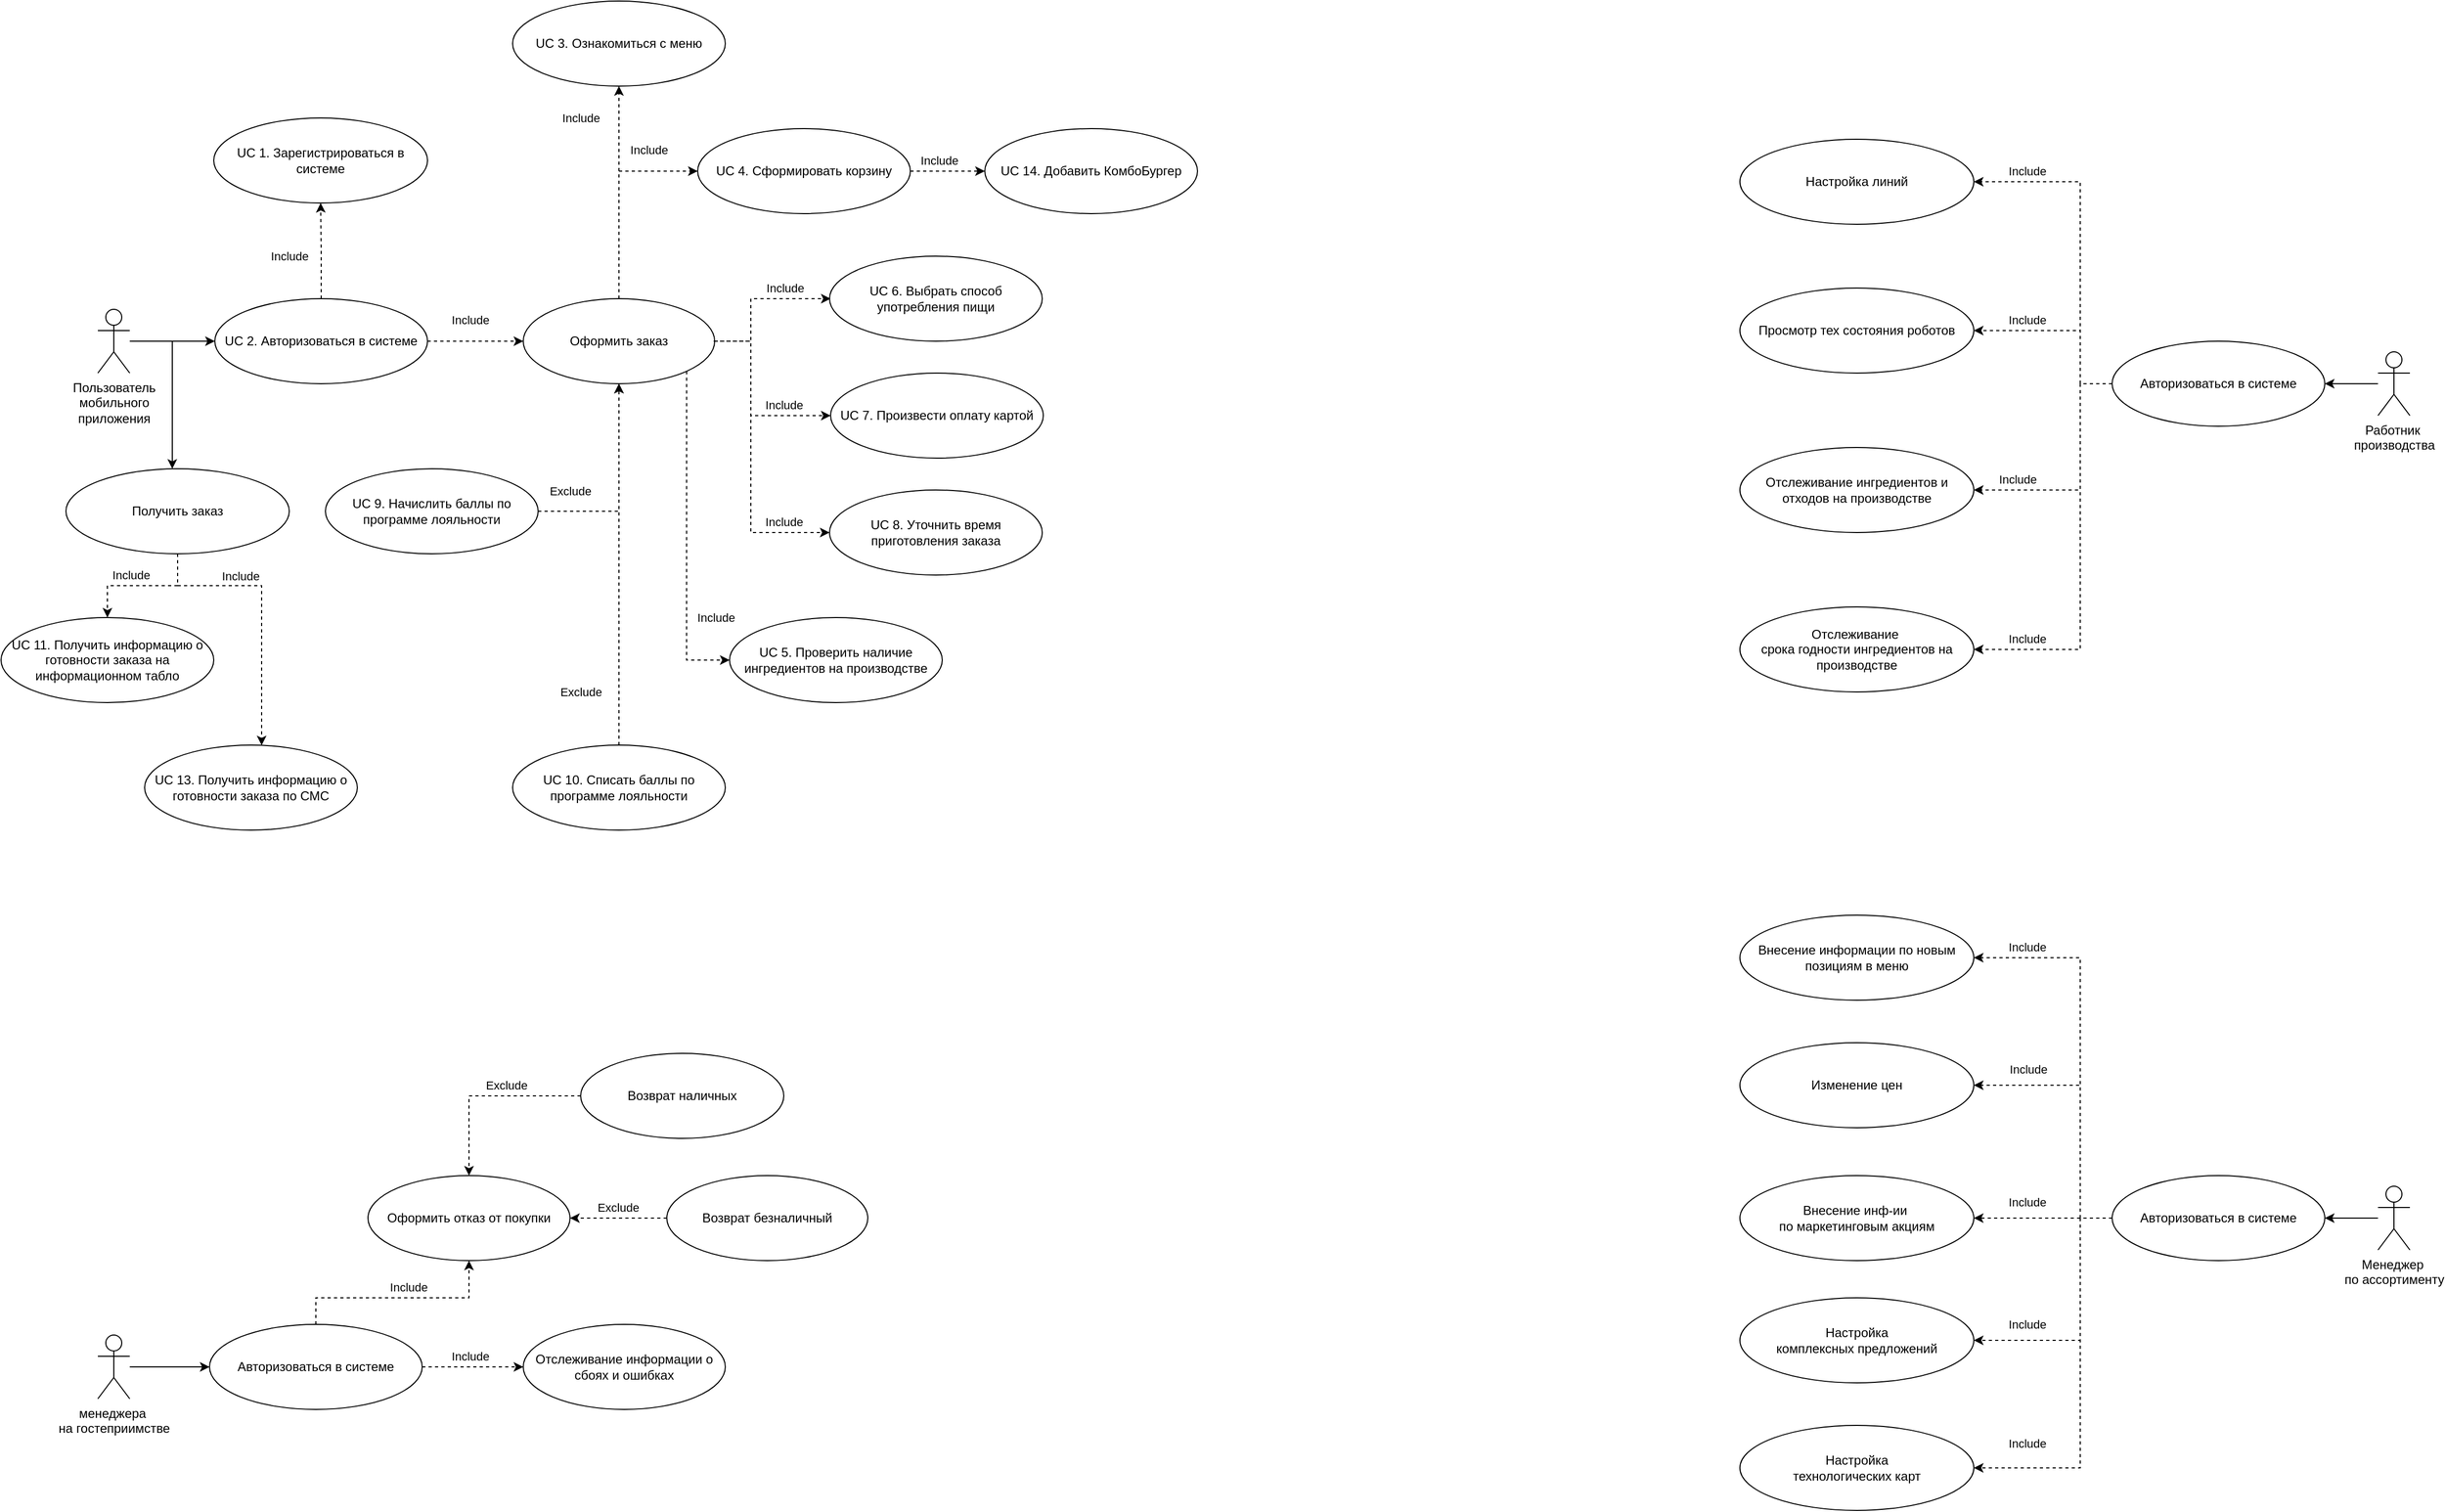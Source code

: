 <mxfile version="24.7.8">
  <diagram name="Use Case Диаграмма" id="fJJq1XX_mRZzDXfVeCcK">
    <mxGraphModel dx="1664" dy="1013" grid="1" gridSize="10" guides="1" tooltips="1" connect="1" arrows="1" fold="1" page="1" pageScale="1" pageWidth="2336" pageHeight="1654" math="0" shadow="0">
      <root>
        <mxCell id="0" />
        <mxCell id="1" parent="0" />
        <mxCell id="2KnxjuEomBfJzouwD6Fb-40" style="edgeStyle=orthogonalEdgeStyle;rounded=0;orthogonalLoop=1;jettySize=auto;html=1;" parent="1" source="2KnxjuEomBfJzouwD6Fb-1" target="WVVziGgROj0bDpGngW4Q-1" edge="1">
          <mxGeometry relative="1" as="geometry">
            <Array as="points">
              <mxPoint x="166" y="360" />
            </Array>
            <mxPoint x="176" y="670" as="targetPoint" />
          </mxGeometry>
        </mxCell>
        <mxCell id="2KnxjuEomBfJzouwD6Fb-1" value="Пользователь&lt;div&gt;мобильного&lt;/div&gt;&lt;div&gt;приложения&lt;/div&gt;" style="shape=umlActor;verticalLabelPosition=bottom;verticalAlign=top;html=1;outlineConnect=0;" parent="1" vertex="1">
          <mxGeometry x="96" y="330" width="30" height="60" as="geometry" />
        </mxCell>
        <mxCell id="2KnxjuEomBfJzouwD6Fb-2" value="UC 3. Ознакомиться с меню" style="ellipse;whiteSpace=wrap;html=1;" parent="1" vertex="1">
          <mxGeometry x="486" y="40" width="200" height="80" as="geometry" />
        </mxCell>
        <mxCell id="WVVziGgROj0bDpGngW4Q-11" style="edgeStyle=orthogonalEdgeStyle;rounded=0;orthogonalLoop=1;jettySize=auto;html=1;entryX=0;entryY=0.5;entryDx=0;entryDy=0;" parent="1" source="2KnxjuEomBfJzouwD6Fb-4" target="fuGRsd_ZNtnHL-tRLTo3-11" edge="1">
          <mxGeometry relative="1" as="geometry" />
        </mxCell>
        <mxCell id="2KnxjuEomBfJzouwD6Fb-4" value="менеджера&amp;nbsp;&lt;div&gt;на гостеприимстве&lt;/div&gt;" style="shape=umlActor;verticalLabelPosition=bottom;verticalAlign=top;html=1;outlineConnect=0;" parent="1" vertex="1">
          <mxGeometry x="96" y="1295" width="30" height="60" as="geometry" />
        </mxCell>
        <mxCell id="2KnxjuEomBfJzouwD6Fb-5" value="Работник&amp;nbsp;&lt;div&gt;производства&lt;/div&gt;" style="shape=umlActor;verticalLabelPosition=bottom;verticalAlign=top;html=1;outlineConnect=0;" parent="1" vertex="1">
          <mxGeometry x="2240" y="370" width="30" height="60" as="geometry" />
        </mxCell>
        <mxCell id="2KnxjuEomBfJzouwD6Fb-22" style="edgeStyle=orthogonalEdgeStyle;rounded=0;orthogonalLoop=1;jettySize=auto;html=1;entryX=0.5;entryY=1;entryDx=0;entryDy=0;dashed=1;exitX=0.5;exitY=0;exitDx=0;exitDy=0;" parent="1" source="2KnxjuEomBfJzouwD6Fb-7" target="2KnxjuEomBfJzouwD6Fb-2" edge="1">
          <mxGeometry relative="1" as="geometry" />
        </mxCell>
        <mxCell id="JKTobScpTLqDX-uIJul1-3" value="Include" style="edgeLabel;html=1;align=center;verticalAlign=middle;resizable=0;points=[];" parent="2KnxjuEomBfJzouwD6Fb-22" vertex="1" connectable="0">
          <mxGeometry x="0.391" y="1" relative="1" as="geometry">
            <mxPoint x="-35" y="-31" as="offset" />
          </mxGeometry>
        </mxCell>
        <mxCell id="2KnxjuEomBfJzouwD6Fb-36" style="edgeStyle=orthogonalEdgeStyle;rounded=0;orthogonalLoop=1;jettySize=auto;html=1;dashed=1;entryX=0;entryY=0.5;entryDx=0;entryDy=0;" parent="1" source="2KnxjuEomBfJzouwD6Fb-7" target="2KnxjuEomBfJzouwD6Fb-17" edge="1">
          <mxGeometry relative="1" as="geometry">
            <Array as="points">
              <mxPoint x="586" y="200" />
            </Array>
          </mxGeometry>
        </mxCell>
        <mxCell id="JKTobScpTLqDX-uIJul1-2" value="Include" style="edgeLabel;html=1;align=center;verticalAlign=middle;resizable=0;points=[];" parent="2KnxjuEomBfJzouwD6Fb-36" vertex="1" connectable="0">
          <mxGeometry x="0.297" y="3" relative="1" as="geometry">
            <mxPoint x="22" y="-17" as="offset" />
          </mxGeometry>
        </mxCell>
        <mxCell id="WVVziGgROj0bDpGngW4Q-5" style="edgeStyle=orthogonalEdgeStyle;rounded=0;orthogonalLoop=1;jettySize=auto;html=1;dashed=1;entryX=0;entryY=0.5;entryDx=0;entryDy=0;exitX=1;exitY=0.5;exitDx=0;exitDy=0;" parent="1" source="2KnxjuEomBfJzouwD6Fb-7" target="2KnxjuEomBfJzouwD6Fb-15" edge="1">
          <mxGeometry relative="1" as="geometry">
            <Array as="points">
              <mxPoint x="710" y="360" />
              <mxPoint x="710" y="430" />
            </Array>
            <mxPoint x="686" y="360" as="sourcePoint" />
            <mxPoint x="797" y="320" as="targetPoint" />
          </mxGeometry>
        </mxCell>
        <mxCell id="JKTobScpTLqDX-uIJul1-1" value="Include" style="edgeLabel;html=1;align=center;verticalAlign=middle;resizable=0;points=[];" parent="WVVziGgROj0bDpGngW4Q-5" vertex="1" connectable="0">
          <mxGeometry x="0.23" y="2" relative="1" as="geometry">
            <mxPoint x="25" y="-8" as="offset" />
          </mxGeometry>
        </mxCell>
        <mxCell id="2KnxjuEomBfJzouwD6Fb-7" value="&lt;div&gt;Оформить заказ&lt;/div&gt;" style="ellipse;whiteSpace=wrap;html=1;" parent="1" vertex="1">
          <mxGeometry x="496" y="320" width="180" height="80" as="geometry" />
        </mxCell>
        <mxCell id="2KnxjuEomBfJzouwD6Fb-15" value="UC 7. Произвести оплату картой" style="ellipse;whiteSpace=wrap;html=1;" parent="1" vertex="1">
          <mxGeometry x="785" y="390" width="200" height="80" as="geometry" />
        </mxCell>
        <mxCell id="2KnxjuEomBfJzouwD6Fb-17" value="UC 4. Сформировать корзину" style="ellipse;whiteSpace=wrap;html=1;" parent="1" vertex="1">
          <mxGeometry x="660" y="160" width="200" height="80" as="geometry" />
        </mxCell>
        <mxCell id="2KnxjuEomBfJzouwD6Fb-37" value="UC 1. Зарегистрироваться в системе" style="ellipse;whiteSpace=wrap;html=1;" parent="1" vertex="1">
          <mxGeometry x="205" y="150" width="201" height="80" as="geometry" />
        </mxCell>
        <mxCell id="WVVziGgROj0bDpGngW4Q-1" value="Получить заказ" style="ellipse;whiteSpace=wrap;html=1;" parent="1" vertex="1">
          <mxGeometry x="66" y="480" width="210" height="80" as="geometry" />
        </mxCell>
        <mxCell id="WVVziGgROj0bDpGngW4Q-10" value="Оформить отказ от покупки" style="ellipse;whiteSpace=wrap;html=1;" parent="1" vertex="1">
          <mxGeometry x="350" y="1145" width="190" height="80" as="geometry" />
        </mxCell>
        <mxCell id="WVVziGgROj0bDpGngW4Q-41" style="edgeStyle=orthogonalEdgeStyle;rounded=0;orthogonalLoop=1;jettySize=auto;html=1;dashed=1;" parent="1" source="WVVziGgROj0bDpGngW4Q-12" target="WVVziGgROj0bDpGngW4Q-10" edge="1">
          <mxGeometry relative="1" as="geometry" />
        </mxCell>
        <mxCell id="JKTobScpTLqDX-uIJul1-8" value="Exclude" style="edgeLabel;html=1;align=center;verticalAlign=middle;resizable=0;points=[];" parent="WVVziGgROj0bDpGngW4Q-41" vertex="1" connectable="0">
          <mxGeometry x="-0.219" y="-2" relative="1" as="geometry">
            <mxPoint y="-8" as="offset" />
          </mxGeometry>
        </mxCell>
        <mxCell id="WVVziGgROj0bDpGngW4Q-12" value="Возврат наличных" style="ellipse;whiteSpace=wrap;html=1;" parent="1" vertex="1">
          <mxGeometry x="550" y="1030" width="191" height="80" as="geometry" />
        </mxCell>
        <mxCell id="WVVziGgROj0bDpGngW4Q-42" style="edgeStyle=orthogonalEdgeStyle;rounded=0;orthogonalLoop=1;jettySize=auto;html=1;dashed=1;" parent="1" source="WVVziGgROj0bDpGngW4Q-13" target="WVVziGgROj0bDpGngW4Q-10" edge="1">
          <mxGeometry relative="1" as="geometry" />
        </mxCell>
        <mxCell id="JKTobScpTLqDX-uIJul1-9" value="Exclude" style="edgeLabel;html=1;align=center;verticalAlign=middle;resizable=0;points=[];" parent="WVVziGgROj0bDpGngW4Q-42" vertex="1" connectable="0">
          <mxGeometry x="0.161" y="-2" relative="1" as="geometry">
            <mxPoint x="7" y="-8" as="offset" />
          </mxGeometry>
        </mxCell>
        <mxCell id="WVVziGgROj0bDpGngW4Q-13" value="Возврат безналичный" style="ellipse;whiteSpace=wrap;html=1;" parent="1" vertex="1">
          <mxGeometry x="631" y="1145" width="189" height="80" as="geometry" />
        </mxCell>
        <mxCell id="WVVziGgROj0bDpGngW4Q-16" value="Отслеживание информации о сбоях и ошибках" style="ellipse;whiteSpace=wrap;html=1;" parent="1" vertex="1">
          <mxGeometry x="496" y="1285" width="190" height="80" as="geometry" />
        </mxCell>
        <mxCell id="WVVziGgROj0bDpGngW4Q-18" value="Просмотр тех состояния роботов" style="ellipse;whiteSpace=wrap;html=1;" parent="1" vertex="1">
          <mxGeometry x="1640" y="310" width="220" height="80" as="geometry" />
        </mxCell>
        <mxCell id="fuGRsd_ZNtnHL-tRLTo3-41" style="edgeStyle=orthogonalEdgeStyle;rounded=0;orthogonalLoop=1;jettySize=auto;html=1;" parent="1" source="WVVziGgROj0bDpGngW4Q-24" target="fuGRsd_ZNtnHL-tRLTo3-40" edge="1">
          <mxGeometry relative="1" as="geometry" />
        </mxCell>
        <mxCell id="WVVziGgROj0bDpGngW4Q-24" value="Менеджер&amp;nbsp;&lt;div&gt;&lt;span style=&quot;background-color: initial;&quot;&gt;по ассортименту&lt;/span&gt;&lt;br&gt;&lt;/div&gt;" style="shape=umlActor;verticalLabelPosition=bottom;verticalAlign=top;html=1;outlineConnect=0;" parent="1" vertex="1">
          <mxGeometry x="2240" y="1155" width="30" height="60" as="geometry" />
        </mxCell>
        <mxCell id="WVVziGgROj0bDpGngW4Q-25" value="Изменение цен" style="ellipse;whiteSpace=wrap;html=1;" parent="1" vertex="1">
          <mxGeometry x="1640" y="1020" width="220" height="80" as="geometry" />
        </mxCell>
        <mxCell id="WVVziGgROj0bDpGngW4Q-26" value="Внесение инф-ии&amp;nbsp;&lt;div&gt;по маркетинговым акциям&lt;/div&gt;" style="ellipse;whiteSpace=wrap;html=1;" parent="1" vertex="1">
          <mxGeometry x="1640" y="1145" width="220" height="80" as="geometry" />
        </mxCell>
        <mxCell id="WVVziGgROj0bDpGngW4Q-27" value="&lt;div&gt;Настройка&lt;/div&gt;&lt;div&gt;комплексных предложений&lt;/div&gt;" style="ellipse;whiteSpace=wrap;html=1;" parent="1" vertex="1">
          <mxGeometry x="1640" y="1260" width="220" height="80" as="geometry" />
        </mxCell>
        <mxCell id="WVVziGgROj0bDpGngW4Q-28" value="Настройка&lt;div&gt;технологических карт&lt;/div&gt;" style="ellipse;whiteSpace=wrap;html=1;" parent="1" vertex="1">
          <mxGeometry x="1640" y="1380" width="220" height="80" as="geometry" />
        </mxCell>
        <mxCell id="RK_-q4mZu8b8Ad0vriyA-3" value="Внесение информации по новым позициям в меню" style="ellipse;whiteSpace=wrap;html=1;" parent="1" vertex="1">
          <mxGeometry x="1640" y="900" width="220" height="80" as="geometry" />
        </mxCell>
        <mxCell id="3RgpwWAc2uI96QLU7Ao8-4" value="Настройка линий" style="ellipse;whiteSpace=wrap;html=1;" parent="1" vertex="1">
          <mxGeometry x="1640" y="170" width="220" height="80" as="geometry" />
        </mxCell>
        <mxCell id="3RgpwWAc2uI96QLU7Ao8-6" value="Отслеживание ингредиентов и отходов на производстве" style="ellipse;whiteSpace=wrap;html=1;" parent="1" vertex="1">
          <mxGeometry x="1640" y="460" width="220" height="80" as="geometry" />
        </mxCell>
        <mxCell id="3RgpwWAc2uI96QLU7Ao8-7" value="Отслеживание&amp;nbsp;&lt;div&gt;срока годности ингредиентов на производстве&lt;/div&gt;" style="ellipse;whiteSpace=wrap;html=1;" parent="1" vertex="1">
          <mxGeometry x="1640" y="610" width="220" height="80" as="geometry" />
        </mxCell>
        <mxCell id="UeGWLzC9heVgN8gd-0fB-1" value="UC 10. Списать баллы по программе лояльности" style="ellipse;whiteSpace=wrap;html=1;" parent="1" vertex="1">
          <mxGeometry x="486" y="740" width="200" height="80" as="geometry" />
        </mxCell>
        <mxCell id="UeGWLzC9heVgN8gd-0fB-2" style="edgeStyle=orthogonalEdgeStyle;rounded=0;orthogonalLoop=1;jettySize=auto;html=1;dashed=1;exitX=0.5;exitY=0;exitDx=0;exitDy=0;entryX=0.5;entryY=1;entryDx=0;entryDy=0;" parent="1" source="UeGWLzC9heVgN8gd-0fB-1" target="2KnxjuEomBfJzouwD6Fb-7" edge="1">
          <mxGeometry relative="1" as="geometry">
            <Array as="points" />
            <mxPoint x="773" y="690" as="sourcePoint" />
            <mxPoint x="666" y="520" as="targetPoint" />
          </mxGeometry>
        </mxCell>
        <mxCell id="UeGWLzC9heVgN8gd-0fB-3" value="Exclude" style="edgeLabel;html=1;align=center;verticalAlign=middle;resizable=0;points=[];" parent="UeGWLzC9heVgN8gd-0fB-2" vertex="1" connectable="0">
          <mxGeometry x="0.471" y="-1" relative="1" as="geometry">
            <mxPoint x="-37" y="200" as="offset" />
          </mxGeometry>
        </mxCell>
        <mxCell id="UeGWLzC9heVgN8gd-0fB-4" value="UC 11. Получить информацию о готовности заказа на информационном табло" style="ellipse;whiteSpace=wrap;html=1;" parent="1" vertex="1">
          <mxGeometry x="5" y="620" width="200" height="80" as="geometry" />
        </mxCell>
        <mxCell id="UeGWLzC9heVgN8gd-0fB-5" style="edgeStyle=orthogonalEdgeStyle;rounded=0;orthogonalLoop=1;jettySize=auto;html=1;dashed=1;exitX=0.5;exitY=1;exitDx=0;exitDy=0;" parent="1" source="WVVziGgROj0bDpGngW4Q-1" target="UeGWLzC9heVgN8gd-0fB-4" edge="1">
          <mxGeometry relative="1" as="geometry">
            <Array as="points" />
            <mxPoint x="170" y="630" as="sourcePoint" />
            <mxPoint x="236" y="690" as="targetPoint" />
          </mxGeometry>
        </mxCell>
        <mxCell id="UeGWLzC9heVgN8gd-0fB-6" value="Include" style="edgeLabel;html=1;align=center;verticalAlign=middle;resizable=0;points=[];" parent="UeGWLzC9heVgN8gd-0fB-5" vertex="1" connectable="0">
          <mxGeometry x="0.23" y="2" relative="1" as="geometry">
            <mxPoint x="3" y="-12" as="offset" />
          </mxGeometry>
        </mxCell>
        <mxCell id="UeGWLzC9heVgN8gd-0fB-10" value="UC 6. Выбрать способ употребления пищи" style="ellipse;whiteSpace=wrap;html=1;" parent="1" vertex="1">
          <mxGeometry x="784" y="280" width="200" height="80" as="geometry" />
        </mxCell>
        <mxCell id="S9_bSr18i5k56wxXJ2rg-1" value="UC 9.&amp;nbsp;Начислить баллы по программе лояльности" style="ellipse;whiteSpace=wrap;html=1;" parent="1" vertex="1">
          <mxGeometry x="310" y="480" width="200" height="80" as="geometry" />
        </mxCell>
        <mxCell id="S9_bSr18i5k56wxXJ2rg-2" style="edgeStyle=orthogonalEdgeStyle;rounded=0;orthogonalLoop=1;jettySize=auto;html=1;dashed=1;exitX=1;exitY=0.5;exitDx=0;exitDy=0;" parent="1" source="S9_bSr18i5k56wxXJ2rg-1" edge="1">
          <mxGeometry relative="1" as="geometry">
            <Array as="points">
              <mxPoint x="586" y="520" />
            </Array>
            <mxPoint x="520" y="650" as="sourcePoint" />
            <mxPoint x="586" y="400" as="targetPoint" />
          </mxGeometry>
        </mxCell>
        <mxCell id="S9_bSr18i5k56wxXJ2rg-3" value="Exclude" style="edgeLabel;html=1;align=center;verticalAlign=middle;resizable=0;points=[];" parent="S9_bSr18i5k56wxXJ2rg-2" vertex="1" connectable="0">
          <mxGeometry x="0.471" y="-1" relative="1" as="geometry">
            <mxPoint x="-47" y="49" as="offset" />
          </mxGeometry>
        </mxCell>
        <mxCell id="fuGRsd_ZNtnHL-tRLTo3-4" style="edgeStyle=orthogonalEdgeStyle;rounded=0;orthogonalLoop=1;jettySize=auto;html=1;dashed=1;entryX=0;entryY=0.5;entryDx=0;entryDy=0;exitX=1;exitY=0.5;exitDx=0;exitDy=0;" parent="1" edge="1">
          <mxGeometry relative="1" as="geometry">
            <Array as="points">
              <mxPoint x="710" y="360" />
              <mxPoint x="710" y="320" />
            </Array>
            <mxPoint x="675" y="360" as="sourcePoint" />
            <mxPoint x="785.0" y="320" as="targetPoint" />
          </mxGeometry>
        </mxCell>
        <mxCell id="fuGRsd_ZNtnHL-tRLTo3-5" value="Include" style="edgeLabel;html=1;align=center;verticalAlign=middle;resizable=0;points=[];" parent="fuGRsd_ZNtnHL-tRLTo3-4" vertex="1" connectable="0">
          <mxGeometry x="0.23" y="2" relative="1" as="geometry">
            <mxPoint x="14" y="-8" as="offset" />
          </mxGeometry>
        </mxCell>
        <mxCell id="fuGRsd_ZNtnHL-tRLTo3-8" style="edgeStyle=orthogonalEdgeStyle;rounded=0;orthogonalLoop=1;jettySize=auto;html=1;dashed=1;exitX=0.5;exitY=0;exitDx=0;exitDy=0;entryX=0.5;entryY=1;entryDx=0;entryDy=0;" parent="1" source="3RgpwWAc2uI96QLU7Ao8-1" target="2KnxjuEomBfJzouwD6Fb-37" edge="1">
          <mxGeometry relative="1" as="geometry">
            <mxPoint x="496" y="320" as="sourcePoint" />
            <mxPoint x="476" y="-10" as="targetPoint" />
            <Array as="points" />
          </mxGeometry>
        </mxCell>
        <mxCell id="fuGRsd_ZNtnHL-tRLTo3-9" value="Include" style="edgeLabel;html=1;align=center;verticalAlign=middle;resizable=0;points=[];" parent="fuGRsd_ZNtnHL-tRLTo3-8" vertex="1" connectable="0">
          <mxGeometry x="0.391" y="1" relative="1" as="geometry">
            <mxPoint x="-29" y="22" as="offset" />
          </mxGeometry>
        </mxCell>
        <mxCell id="fuGRsd_ZNtnHL-tRLTo3-11" value="Авторизоваться в системе" style="ellipse;whiteSpace=wrap;html=1;" parent="1" vertex="1">
          <mxGeometry x="201" y="1285" width="200" height="80" as="geometry" />
        </mxCell>
        <mxCell id="fuGRsd_ZNtnHL-tRLTo3-18" value="" style="edgeStyle=orthogonalEdgeStyle;rounded=0;orthogonalLoop=1;jettySize=auto;html=1;entryX=0;entryY=0.5;entryDx=0;entryDy=0;" parent="1" source="2KnxjuEomBfJzouwD6Fb-1" target="3RgpwWAc2uI96QLU7Ao8-1" edge="1">
          <mxGeometry relative="1" as="geometry">
            <mxPoint x="126" y="360" as="sourcePoint" />
            <mxPoint x="446" y="360" as="targetPoint" />
          </mxGeometry>
        </mxCell>
        <mxCell id="3RgpwWAc2uI96QLU7Ao8-1" value="UC 2.&amp;nbsp;Авторизоваться в системе" style="ellipse;whiteSpace=wrap;html=1;" parent="1" vertex="1">
          <mxGeometry x="206" y="320" width="200" height="80" as="geometry" />
        </mxCell>
        <mxCell id="fuGRsd_ZNtnHL-tRLTo3-19" style="edgeStyle=orthogonalEdgeStyle;rounded=0;orthogonalLoop=1;jettySize=auto;html=1;dashed=1;exitX=1;exitY=0.5;exitDx=0;exitDy=0;" parent="1" source="3RgpwWAc2uI96QLU7Ao8-1" edge="1">
          <mxGeometry relative="1" as="geometry">
            <Array as="points">
              <mxPoint x="476" y="360" />
              <mxPoint x="476" y="360" />
            </Array>
            <mxPoint x="596" y="330" as="sourcePoint" />
            <mxPoint x="496" y="360" as="targetPoint" />
          </mxGeometry>
        </mxCell>
        <mxCell id="fuGRsd_ZNtnHL-tRLTo3-20" value="Include" style="edgeLabel;html=1;align=center;verticalAlign=middle;resizable=0;points=[];" parent="fuGRsd_ZNtnHL-tRLTo3-19" vertex="1" connectable="0">
          <mxGeometry x="0.297" y="3" relative="1" as="geometry">
            <mxPoint x="-19" y="-17" as="offset" />
          </mxGeometry>
        </mxCell>
        <mxCell id="fuGRsd_ZNtnHL-tRLTo3-24" value="Авторизоваться в системе" style="ellipse;whiteSpace=wrap;html=1;" parent="1" vertex="1">
          <mxGeometry x="1990" y="360" width="200" height="80" as="geometry" />
        </mxCell>
        <mxCell id="fuGRsd_ZNtnHL-tRLTo3-27" style="edgeStyle=orthogonalEdgeStyle;rounded=0;orthogonalLoop=1;jettySize=auto;html=1;entryX=1;entryY=0.5;entryDx=0;entryDy=0;" parent="1" source="2KnxjuEomBfJzouwD6Fb-5" target="fuGRsd_ZNtnHL-tRLTo3-24" edge="1">
          <mxGeometry relative="1" as="geometry">
            <mxPoint x="2330" y="370" as="sourcePoint" />
            <mxPoint x="2240" y="530" as="targetPoint" />
          </mxGeometry>
        </mxCell>
        <mxCell id="fuGRsd_ZNtnHL-tRLTo3-28" style="edgeStyle=orthogonalEdgeStyle;rounded=0;orthogonalLoop=1;jettySize=auto;html=1;dashed=1;exitX=0;exitY=0.5;exitDx=0;exitDy=0;entryX=1;entryY=0.5;entryDx=0;entryDy=0;" parent="1" source="fuGRsd_ZNtnHL-tRLTo3-24" target="3RgpwWAc2uI96QLU7Ao8-7" edge="1">
          <mxGeometry relative="1" as="geometry">
            <mxPoint x="1960" y="430" as="sourcePoint" />
            <mxPoint x="2135" y="505" as="targetPoint" />
            <Array as="points">
              <mxPoint x="1960" y="400" />
              <mxPoint x="1960" y="650" />
            </Array>
          </mxGeometry>
        </mxCell>
        <mxCell id="fuGRsd_ZNtnHL-tRLTo3-29" value="Include" style="edgeLabel;html=1;align=center;verticalAlign=middle;resizable=0;points=[];" parent="fuGRsd_ZNtnHL-tRLTo3-28" vertex="1" connectable="0">
          <mxGeometry x="0.391" y="1" relative="1" as="geometry">
            <mxPoint x="-51" y="5" as="offset" />
          </mxGeometry>
        </mxCell>
        <mxCell id="fuGRsd_ZNtnHL-tRLTo3-30" style="edgeStyle=orthogonalEdgeStyle;rounded=0;orthogonalLoop=1;jettySize=auto;html=1;dashed=1;exitX=0;exitY=0.5;exitDx=0;exitDy=0;entryX=1;entryY=0.5;entryDx=0;entryDy=0;" parent="1" source="fuGRsd_ZNtnHL-tRLTo3-24" target="3RgpwWAc2uI96QLU7Ao8-6" edge="1">
          <mxGeometry relative="1" as="geometry">
            <mxPoint x="2020" y="380" as="sourcePoint" />
            <mxPoint x="1870" y="540" as="targetPoint" />
            <Array as="points">
              <mxPoint x="1960" y="400" />
              <mxPoint x="1960" y="500" />
            </Array>
          </mxGeometry>
        </mxCell>
        <mxCell id="fuGRsd_ZNtnHL-tRLTo3-31" value="Include" style="edgeLabel;html=1;align=center;verticalAlign=middle;resizable=0;points=[];" parent="fuGRsd_ZNtnHL-tRLTo3-30" vertex="1" connectable="0">
          <mxGeometry x="0.391" y="1" relative="1" as="geometry">
            <mxPoint x="-29" y="-11" as="offset" />
          </mxGeometry>
        </mxCell>
        <mxCell id="fuGRsd_ZNtnHL-tRLTo3-32" style="edgeStyle=orthogonalEdgeStyle;rounded=0;orthogonalLoop=1;jettySize=auto;html=1;dashed=1;exitX=0;exitY=0.5;exitDx=0;exitDy=0;entryX=1;entryY=0.5;entryDx=0;entryDy=0;" parent="1" source="fuGRsd_ZNtnHL-tRLTo3-24" target="WVVziGgROj0bDpGngW4Q-18" edge="1">
          <mxGeometry relative="1" as="geometry">
            <mxPoint x="2020" y="380" as="sourcePoint" />
            <mxPoint x="1870" y="440" as="targetPoint" />
            <Array as="points">
              <mxPoint x="1960" y="400" />
              <mxPoint x="1960" y="350" />
            </Array>
          </mxGeometry>
        </mxCell>
        <mxCell id="fuGRsd_ZNtnHL-tRLTo3-33" value="Include" style="edgeLabel;html=1;align=center;verticalAlign=middle;resizable=0;points=[];" parent="fuGRsd_ZNtnHL-tRLTo3-32" vertex="1" connectable="0">
          <mxGeometry x="0.391" y="1" relative="1" as="geometry">
            <mxPoint x="-5" y="-11" as="offset" />
          </mxGeometry>
        </mxCell>
        <mxCell id="fuGRsd_ZNtnHL-tRLTo3-34" style="edgeStyle=orthogonalEdgeStyle;rounded=0;orthogonalLoop=1;jettySize=auto;html=1;dashed=1;exitX=0;exitY=0.5;exitDx=0;exitDy=0;entryX=1;entryY=0.5;entryDx=0;entryDy=0;" parent="1" source="fuGRsd_ZNtnHL-tRLTo3-24" target="3RgpwWAc2uI96QLU7Ao8-4" edge="1">
          <mxGeometry relative="1" as="geometry">
            <mxPoint x="2000" y="380" as="sourcePoint" />
            <mxPoint x="1870" y="330" as="targetPoint" />
            <Array as="points">
              <mxPoint x="1960" y="400" />
              <mxPoint x="1960" y="210" />
            </Array>
          </mxGeometry>
        </mxCell>
        <mxCell id="fuGRsd_ZNtnHL-tRLTo3-35" value="Include" style="edgeLabel;html=1;align=center;verticalAlign=middle;resizable=0;points=[];" parent="fuGRsd_ZNtnHL-tRLTo3-34" vertex="1" connectable="0">
          <mxGeometry x="0.391" y="1" relative="1" as="geometry">
            <mxPoint x="-48" y="-11" as="offset" />
          </mxGeometry>
        </mxCell>
        <mxCell id="fuGRsd_ZNtnHL-tRLTo3-36" style="edgeStyle=orthogonalEdgeStyle;rounded=0;orthogonalLoop=1;jettySize=auto;html=1;dashed=1;entryX=0;entryY=0.5;entryDx=0;entryDy=0;exitX=1;exitY=0.5;exitDx=0;exitDy=0;" parent="1" source="fuGRsd_ZNtnHL-tRLTo3-11" target="WVVziGgROj0bDpGngW4Q-16" edge="1">
          <mxGeometry relative="1" as="geometry">
            <Array as="points">
              <mxPoint x="470" y="1325" />
              <mxPoint x="470" y="1325" />
            </Array>
            <mxPoint x="420" y="1320" as="sourcePoint" />
            <mxPoint x="529" y="1390" as="targetPoint" />
          </mxGeometry>
        </mxCell>
        <mxCell id="fuGRsd_ZNtnHL-tRLTo3-37" value="Include" style="edgeLabel;html=1;align=center;verticalAlign=middle;resizable=0;points=[];" parent="fuGRsd_ZNtnHL-tRLTo3-36" vertex="1" connectable="0">
          <mxGeometry x="0.23" y="2" relative="1" as="geometry">
            <mxPoint x="-14" y="-8" as="offset" />
          </mxGeometry>
        </mxCell>
        <mxCell id="fuGRsd_ZNtnHL-tRLTo3-38" style="edgeStyle=orthogonalEdgeStyle;rounded=0;orthogonalLoop=1;jettySize=auto;html=1;dashed=1;entryX=0.5;entryY=1;entryDx=0;entryDy=0;exitX=0.5;exitY=0;exitDx=0;exitDy=0;" parent="1" source="fuGRsd_ZNtnHL-tRLTo3-11" target="WVVziGgROj0bDpGngW4Q-10" edge="1">
          <mxGeometry relative="1" as="geometry">
            <Array as="points">
              <mxPoint x="301" y="1260" />
              <mxPoint x="445" y="1260" />
            </Array>
            <mxPoint x="411" y="1335" as="sourcePoint" />
            <mxPoint x="506" y="1335" as="targetPoint" />
          </mxGeometry>
        </mxCell>
        <mxCell id="fuGRsd_ZNtnHL-tRLTo3-39" value="Include" style="edgeLabel;html=1;align=center;verticalAlign=middle;resizable=0;points=[];" parent="fuGRsd_ZNtnHL-tRLTo3-38" vertex="1" connectable="0">
          <mxGeometry x="0.23" y="2" relative="1" as="geometry">
            <mxPoint x="-14" y="-8" as="offset" />
          </mxGeometry>
        </mxCell>
        <mxCell id="fuGRsd_ZNtnHL-tRLTo3-40" value="Авторизоваться в системе" style="ellipse;whiteSpace=wrap;html=1;" parent="1" vertex="1">
          <mxGeometry x="1990" y="1145" width="200" height="80" as="geometry" />
        </mxCell>
        <mxCell id="fuGRsd_ZNtnHL-tRLTo3-42" style="edgeStyle=orthogonalEdgeStyle;rounded=0;orthogonalLoop=1;jettySize=auto;html=1;dashed=1;exitX=0;exitY=0.5;exitDx=0;exitDy=0;entryX=1;entryY=0.5;entryDx=0;entryDy=0;" parent="1" source="fuGRsd_ZNtnHL-tRLTo3-40" target="WVVziGgROj0bDpGngW4Q-28" edge="1">
          <mxGeometry relative="1" as="geometry">
            <mxPoint x="1990" y="1175" as="sourcePoint" />
            <mxPoint x="1860" y="1425" as="targetPoint" />
            <Array as="points">
              <mxPoint x="1960" y="1185" />
              <mxPoint x="1960" y="1420" />
            </Array>
          </mxGeometry>
        </mxCell>
        <mxCell id="fuGRsd_ZNtnHL-tRLTo3-43" value="Include" style="edgeLabel;html=1;align=center;verticalAlign=middle;resizable=0;points=[];" parent="fuGRsd_ZNtnHL-tRLTo3-42" vertex="1" connectable="0">
          <mxGeometry x="0.391" y="1" relative="1" as="geometry">
            <mxPoint x="-51" y="-12" as="offset" />
          </mxGeometry>
        </mxCell>
        <mxCell id="fuGRsd_ZNtnHL-tRLTo3-44" style="edgeStyle=orthogonalEdgeStyle;rounded=0;orthogonalLoop=1;jettySize=auto;html=1;dashed=1;exitX=0;exitY=0.5;exitDx=0;exitDy=0;entryX=1;entryY=0.5;entryDx=0;entryDy=0;" parent="1" source="fuGRsd_ZNtnHL-tRLTo3-40" target="WVVziGgROj0bDpGngW4Q-27" edge="1">
          <mxGeometry relative="1" as="geometry">
            <mxPoint x="2000" y="1195" as="sourcePoint" />
            <mxPoint x="1870" y="1430" as="targetPoint" />
            <Array as="points">
              <mxPoint x="1960" y="1185" />
              <mxPoint x="1960" y="1300" />
            </Array>
          </mxGeometry>
        </mxCell>
        <mxCell id="fuGRsd_ZNtnHL-tRLTo3-45" value="Include" style="edgeLabel;html=1;align=center;verticalAlign=middle;resizable=0;points=[];" parent="fuGRsd_ZNtnHL-tRLTo3-44" vertex="1" connectable="0">
          <mxGeometry x="0.391" y="1" relative="1" as="geometry">
            <mxPoint x="-25" y="-16" as="offset" />
          </mxGeometry>
        </mxCell>
        <mxCell id="fuGRsd_ZNtnHL-tRLTo3-46" style="edgeStyle=orthogonalEdgeStyle;rounded=0;orthogonalLoop=1;jettySize=auto;html=1;dashed=1;exitX=0;exitY=0.5;exitDx=0;exitDy=0;entryX=1;entryY=0.5;entryDx=0;entryDy=0;" parent="1" source="fuGRsd_ZNtnHL-tRLTo3-40" target="WVVziGgROj0bDpGngW4Q-26" edge="1">
          <mxGeometry relative="1" as="geometry">
            <mxPoint x="2000" y="1195" as="sourcePoint" />
            <mxPoint x="1870" y="1310" as="targetPoint" />
            <Array as="points">
              <mxPoint x="1980" y="1185" />
              <mxPoint x="1980" y="1185" />
            </Array>
          </mxGeometry>
        </mxCell>
        <mxCell id="fuGRsd_ZNtnHL-tRLTo3-47" value="Include" style="edgeLabel;html=1;align=center;verticalAlign=middle;resizable=0;points=[];" parent="fuGRsd_ZNtnHL-tRLTo3-46" vertex="1" connectable="0">
          <mxGeometry x="0.391" y="1" relative="1" as="geometry">
            <mxPoint x="10" y="-16" as="offset" />
          </mxGeometry>
        </mxCell>
        <mxCell id="fuGRsd_ZNtnHL-tRLTo3-48" style="edgeStyle=orthogonalEdgeStyle;rounded=0;orthogonalLoop=1;jettySize=auto;html=1;dashed=1;entryX=1;entryY=0.5;entryDx=0;entryDy=0;exitX=0;exitY=0.5;exitDx=0;exitDy=0;" parent="1" source="fuGRsd_ZNtnHL-tRLTo3-40" target="WVVziGgROj0bDpGngW4Q-25" edge="1">
          <mxGeometry relative="1" as="geometry">
            <mxPoint x="1980" y="1186" as="sourcePoint" />
            <mxPoint x="1870" y="1195" as="targetPoint" />
            <Array as="points">
              <mxPoint x="1960" y="1185" />
              <mxPoint x="1960" y="1060" />
            </Array>
          </mxGeometry>
        </mxCell>
        <mxCell id="fuGRsd_ZNtnHL-tRLTo3-49" value="Include" style="edgeLabel;html=1;align=center;verticalAlign=middle;resizable=0;points=[];" parent="fuGRsd_ZNtnHL-tRLTo3-48" vertex="1" connectable="0">
          <mxGeometry x="0.391" y="1" relative="1" as="geometry">
            <mxPoint x="-27" y="-16" as="offset" />
          </mxGeometry>
        </mxCell>
        <mxCell id="fuGRsd_ZNtnHL-tRLTo3-50" style="edgeStyle=orthogonalEdgeStyle;rounded=0;orthogonalLoop=1;jettySize=auto;html=1;dashed=1;entryX=1;entryY=0.5;entryDx=0;entryDy=0;exitX=0;exitY=0.5;exitDx=0;exitDy=0;" parent="1" source="fuGRsd_ZNtnHL-tRLTo3-40" target="RK_-q4mZu8b8Ad0vriyA-3" edge="1">
          <mxGeometry relative="1" as="geometry">
            <mxPoint x="2000" y="1195" as="sourcePoint" />
            <mxPoint x="1870" y="1070" as="targetPoint" />
            <Array as="points">
              <mxPoint x="1960" y="1185" />
              <mxPoint x="1960" y="940" />
            </Array>
          </mxGeometry>
        </mxCell>
        <mxCell id="fuGRsd_ZNtnHL-tRLTo3-51" value="Include" style="edgeLabel;html=1;align=center;verticalAlign=middle;resizable=0;points=[];" parent="fuGRsd_ZNtnHL-tRLTo3-50" vertex="1" connectable="0">
          <mxGeometry x="0.391" y="1" relative="1" as="geometry">
            <mxPoint x="-49" y="-24" as="offset" />
          </mxGeometry>
        </mxCell>
        <mxCell id="fuGRsd_ZNtnHL-tRLTo3-52" value="UC 8. Уточнить время приготовления заказа" style="ellipse;whiteSpace=wrap;html=1;" parent="1" vertex="1">
          <mxGeometry x="784" y="500" width="200" height="80" as="geometry" />
        </mxCell>
        <mxCell id="fuGRsd_ZNtnHL-tRLTo3-53" style="edgeStyle=orthogonalEdgeStyle;rounded=0;orthogonalLoop=1;jettySize=auto;html=1;dashed=1;entryX=0;entryY=0.5;entryDx=0;entryDy=0;exitX=1;exitY=0.5;exitDx=0;exitDy=0;" parent="1" source="2KnxjuEomBfJzouwD6Fb-7" target="fuGRsd_ZNtnHL-tRLTo3-52" edge="1">
          <mxGeometry relative="1" as="geometry">
            <Array as="points">
              <mxPoint x="710" y="360" />
              <mxPoint x="710" y="540" />
            </Array>
            <mxPoint x="686" y="370" as="sourcePoint" />
            <mxPoint x="795" y="440" as="targetPoint" />
          </mxGeometry>
        </mxCell>
        <mxCell id="fuGRsd_ZNtnHL-tRLTo3-54" value="Include" style="edgeLabel;html=1;align=center;verticalAlign=middle;resizable=0;points=[];" parent="fuGRsd_ZNtnHL-tRLTo3-53" vertex="1" connectable="0">
          <mxGeometry x="0.23" y="2" relative="1" as="geometry">
            <mxPoint x="29" y="27" as="offset" />
          </mxGeometry>
        </mxCell>
        <mxCell id="fuGRsd_ZNtnHL-tRLTo3-55" value="UC 5. Проверить наличие ингредиентов на производстве" style="ellipse;whiteSpace=wrap;html=1;" parent="1" vertex="1">
          <mxGeometry x="690" y="620" width="200" height="80" as="geometry" />
        </mxCell>
        <mxCell id="fuGRsd_ZNtnHL-tRLTo3-56" style="edgeStyle=orthogonalEdgeStyle;rounded=0;orthogonalLoop=1;jettySize=auto;html=1;dashed=1;entryX=0;entryY=0.5;entryDx=0;entryDy=0;exitX=1;exitY=1;exitDx=0;exitDy=0;" parent="1" source="2KnxjuEomBfJzouwD6Fb-7" target="fuGRsd_ZNtnHL-tRLTo3-55" edge="1">
          <mxGeometry relative="1" as="geometry">
            <Array as="points">
              <mxPoint x="650" y="660" />
            </Array>
            <mxPoint x="710" y="390" as="sourcePoint" />
            <mxPoint x="794" y="550" as="targetPoint" />
          </mxGeometry>
        </mxCell>
        <mxCell id="fuGRsd_ZNtnHL-tRLTo3-57" value="Include" style="edgeLabel;html=1;align=center;verticalAlign=middle;resizable=0;points=[];" parent="fuGRsd_ZNtnHL-tRLTo3-56" vertex="1" connectable="0">
          <mxGeometry x="0.23" y="2" relative="1" as="geometry">
            <mxPoint x="25" y="39" as="offset" />
          </mxGeometry>
        </mxCell>
        <mxCell id="fuGRsd_ZNtnHL-tRLTo3-58" value="UC 13. Получить информацию о готовности заказа по СМС" style="ellipse;whiteSpace=wrap;html=1;" parent="1" vertex="1">
          <mxGeometry x="140" y="740" width="200" height="80" as="geometry" />
        </mxCell>
        <mxCell id="fuGRsd_ZNtnHL-tRLTo3-59" style="edgeStyle=orthogonalEdgeStyle;rounded=0;orthogonalLoop=1;jettySize=auto;html=1;dashed=1;exitX=0.5;exitY=1;exitDx=0;exitDy=0;" parent="1" source="WVVziGgROj0bDpGngW4Q-1" target="fuGRsd_ZNtnHL-tRLTo3-58" edge="1">
          <mxGeometry relative="1" as="geometry">
            <Array as="points">
              <mxPoint x="171" y="590" />
              <mxPoint x="250" y="590" />
            </Array>
            <mxPoint x="181" y="630" as="sourcePoint" />
            <mxPoint x="121" y="740" as="targetPoint" />
          </mxGeometry>
        </mxCell>
        <mxCell id="fuGRsd_ZNtnHL-tRLTo3-60" value="Include" style="edgeLabel;html=1;align=center;verticalAlign=middle;resizable=0;points=[];" parent="fuGRsd_ZNtnHL-tRLTo3-59" vertex="1" connectable="0">
          <mxGeometry x="0.23" y="2" relative="1" as="geometry">
            <mxPoint x="-22" y="-60" as="offset" />
          </mxGeometry>
        </mxCell>
        <mxCell id="i28yBW5BpZsVdt2rjoaD-1" value="UC 14. Добавить КомбоБургер" style="ellipse;whiteSpace=wrap;html=1;" vertex="1" parent="1">
          <mxGeometry x="930" y="160" width="200" height="80" as="geometry" />
        </mxCell>
        <mxCell id="i28yBW5BpZsVdt2rjoaD-2" style="edgeStyle=orthogonalEdgeStyle;rounded=0;orthogonalLoop=1;jettySize=auto;html=1;dashed=1;exitX=1;exitY=0.5;exitDx=0;exitDy=0;" edge="1" parent="1" source="2KnxjuEomBfJzouwD6Fb-17" target="i28yBW5BpZsVdt2rjoaD-1">
          <mxGeometry relative="1" as="geometry">
            <Array as="points" />
            <mxPoint x="890" y="199.8" as="sourcePoint" />
            <mxPoint x="930" y="200" as="targetPoint" />
          </mxGeometry>
        </mxCell>
        <mxCell id="i28yBW5BpZsVdt2rjoaD-3" value="Include" style="edgeLabel;html=1;align=center;verticalAlign=middle;resizable=0;points=[];" vertex="1" connectable="0" parent="i28yBW5BpZsVdt2rjoaD-2">
          <mxGeometry x="0.23" y="2" relative="1" as="geometry">
            <mxPoint x="-16" y="-8" as="offset" />
          </mxGeometry>
        </mxCell>
      </root>
    </mxGraphModel>
  </diagram>
</mxfile>
